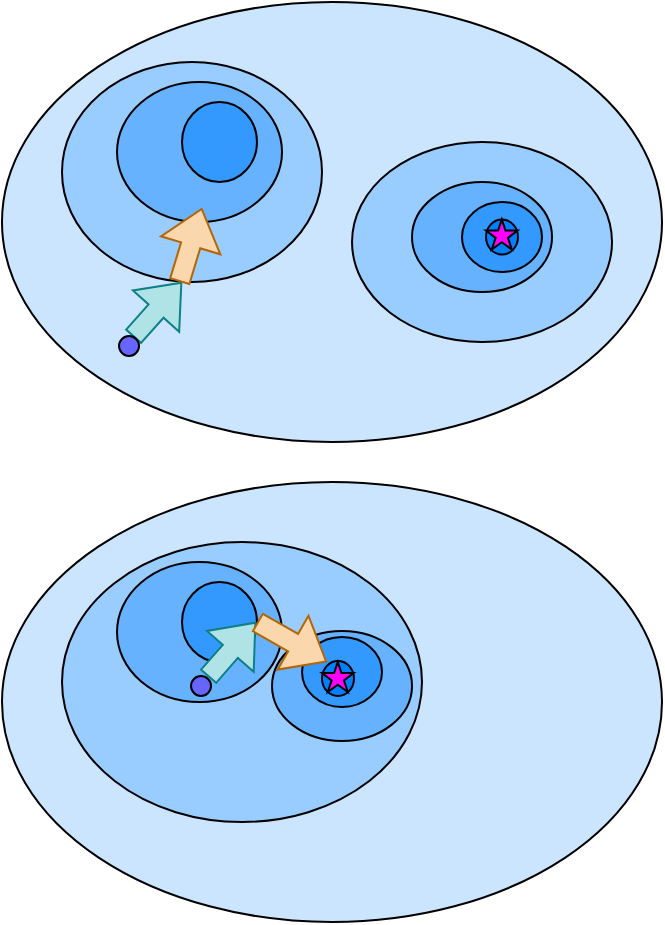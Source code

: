 <mxfile version="26.2.13">
  <diagram name="第 1 页" id="7cwRjvhEC5BrIwOgkhqA">
    <mxGraphModel dx="339" dy="209" grid="1" gridSize="10" guides="1" tooltips="1" connect="1" arrows="1" fold="1" page="1" pageScale="1" pageWidth="827" pageHeight="1169" math="0" shadow="0">
      <root>
        <mxCell id="0" />
        <mxCell id="1" parent="0" />
        <mxCell id="bgVyCXlUhRMSVjyGg1Y9-1" value="" style="ellipse;whiteSpace=wrap;html=1;fillColor=#CCE5FF;strokeColor=#000000;" parent="1" vertex="1">
          <mxGeometry x="130" y="100" width="330" height="220" as="geometry" />
        </mxCell>
        <mxCell id="bgVyCXlUhRMSVjyGg1Y9-2" value="" style="ellipse;whiteSpace=wrap;html=1;fillColor=#99CCFF;strokeColor=#000000;" parent="1" vertex="1">
          <mxGeometry x="160" y="130" width="130" height="110" as="geometry" />
        </mxCell>
        <mxCell id="bgVyCXlUhRMSVjyGg1Y9-3" value="" style="ellipse;whiteSpace=wrap;html=1;fillColor=#66B2FF;" parent="1" vertex="1">
          <mxGeometry x="187.51" y="140" width="82.49" height="70" as="geometry" />
        </mxCell>
        <mxCell id="bgVyCXlUhRMSVjyGg1Y9-4" value="" style="ellipse;whiteSpace=wrap;html=1;fillColor=#99CCFF;" parent="1" vertex="1">
          <mxGeometry x="305.01" y="170" width="130" height="100" as="geometry" />
        </mxCell>
        <mxCell id="bgVyCXlUhRMSVjyGg1Y9-6" value="" style="ellipse;whiteSpace=wrap;html=1;fillColor=#66B2FF;" parent="1" vertex="1">
          <mxGeometry x="335.01" y="190" width="70" height="55" as="geometry" />
        </mxCell>
        <mxCell id="bgVyCXlUhRMSVjyGg1Y9-5" value="" style="ellipse;whiteSpace=wrap;html=1;fillColor=#3399FF;" parent="1" vertex="1">
          <mxGeometry x="360" y="200" width="40" height="35" as="geometry" />
        </mxCell>
        <mxCell id="bgVyCXlUhRMSVjyGg1Y9-7" value="" style="ellipse;whiteSpace=wrap;html=1;fillColor=#3399FF;" parent="1" vertex="1">
          <mxGeometry x="220" y="150" width="37.49" height="40" as="geometry" />
        </mxCell>
        <mxCell id="bgVyCXlUhRMSVjyGg1Y9-8" value="" style="ellipse;whiteSpace=wrap;html=1;fillColor=#007FFF;" parent="1" vertex="1">
          <mxGeometry x="372" y="208.75" width="16" height="17.5" as="geometry" />
        </mxCell>
        <mxCell id="bgVyCXlUhRMSVjyGg1Y9-9" value="" style="verticalLabelPosition=bottom;verticalAlign=top;html=1;shape=mxgraph.basic.star;fillColor=#FF00FF;strokeColor=#000000;" parent="1" vertex="1">
          <mxGeometry x="372" y="208.75" width="15.79" height="15" as="geometry" />
        </mxCell>
        <mxCell id="bgVyCXlUhRMSVjyGg1Y9-10" value="" style="shape=flexArrow;endArrow=classic;html=1;rounded=0;fillColor=#b0e3e6;strokeColor=#0e8088;" parent="1" edge="1">
          <mxGeometry width="50" height="50" relative="1" as="geometry">
            <mxPoint x="195.48" y="267.5" as="sourcePoint" />
            <mxPoint x="220" y="240" as="targetPoint" />
          </mxGeometry>
        </mxCell>
        <mxCell id="KPJM7rjXQYogpI7YEmVX-5" value="" style="shape=flexArrow;endArrow=classic;html=1;rounded=0;fillColor=#fad7ac;strokeColor=#b46504;" edge="1" parent="1">
          <mxGeometry width="50" height="50" relative="1" as="geometry">
            <mxPoint x="218.77" y="240" as="sourcePoint" />
            <mxPoint x="230" y="203" as="targetPoint" />
          </mxGeometry>
        </mxCell>
        <mxCell id="KPJM7rjXQYogpI7YEmVX-8" value="" style="ellipse;whiteSpace=wrap;html=1;aspect=fixed;fillColor=#6666FF;" vertex="1" parent="1">
          <mxGeometry x="188.51" y="267" width="10" height="10" as="geometry" />
        </mxCell>
        <mxCell id="KPJM7rjXQYogpI7YEmVX-11" value="" style="ellipse;whiteSpace=wrap;html=1;fillColor=#CCE5FF;strokeColor=#000000;" vertex="1" parent="1">
          <mxGeometry x="130" y="340" width="330" height="220" as="geometry" />
        </mxCell>
        <mxCell id="KPJM7rjXQYogpI7YEmVX-12" value="" style="ellipse;whiteSpace=wrap;html=1;fillColor=#99CCFF;strokeColor=#000000;" vertex="1" parent="1">
          <mxGeometry x="160" y="370" width="180" height="140" as="geometry" />
        </mxCell>
        <mxCell id="KPJM7rjXQYogpI7YEmVX-13" value="" style="ellipse;whiteSpace=wrap;html=1;fillColor=#66B2FF;" vertex="1" parent="1">
          <mxGeometry x="187.51" y="380" width="82.49" height="70" as="geometry" />
        </mxCell>
        <mxCell id="KPJM7rjXQYogpI7YEmVX-15" value="" style="ellipse;whiteSpace=wrap;html=1;fillColor=#66B2FF;" vertex="1" parent="1">
          <mxGeometry x="265.01" y="414.5" width="70" height="55" as="geometry" />
        </mxCell>
        <mxCell id="KPJM7rjXQYogpI7YEmVX-16" value="" style="ellipse;whiteSpace=wrap;html=1;fillColor=#3399FF;" vertex="1" parent="1">
          <mxGeometry x="280.01" y="417.5" width="40" height="35" as="geometry" />
        </mxCell>
        <mxCell id="KPJM7rjXQYogpI7YEmVX-17" value="" style="ellipse;whiteSpace=wrap;html=1;fillColor=#3399FF;" vertex="1" parent="1">
          <mxGeometry x="220" y="390" width="37.49" height="40" as="geometry" />
        </mxCell>
        <mxCell id="KPJM7rjXQYogpI7YEmVX-18" value="" style="ellipse;whiteSpace=wrap;html=1;fillColor=#007FFF;" vertex="1" parent="1">
          <mxGeometry x="290" y="429.5" width="16" height="17.5" as="geometry" />
        </mxCell>
        <mxCell id="KPJM7rjXQYogpI7YEmVX-19" value="" style="verticalLabelPosition=bottom;verticalAlign=top;html=1;shape=mxgraph.basic.star;fillColor=#FF00FF;strokeColor=#000000;" vertex="1" parent="1">
          <mxGeometry x="290" y="430" width="15.79" height="15" as="geometry" />
        </mxCell>
        <mxCell id="KPJM7rjXQYogpI7YEmVX-20" value="" style="shape=flexArrow;endArrow=classic;html=1;rounded=0;fillColor=#b0e3e6;strokeColor=#0e8088;" edge="1" parent="1">
          <mxGeometry width="50" height="50" relative="1" as="geometry">
            <mxPoint x="232.97" y="437.5" as="sourcePoint" />
            <mxPoint x="257" y="410" as="targetPoint" />
          </mxGeometry>
        </mxCell>
        <mxCell id="KPJM7rjXQYogpI7YEmVX-21" value="" style="shape=flexArrow;endArrow=classic;html=1;rounded=0;fillColor=#fad7ac;strokeColor=#b46504;" edge="1" parent="1">
          <mxGeometry width="50" height="50" relative="1" as="geometry">
            <mxPoint x="257.49" y="410" as="sourcePoint" />
            <mxPoint x="292.48" y="430" as="targetPoint" />
          </mxGeometry>
        </mxCell>
        <mxCell id="KPJM7rjXQYogpI7YEmVX-22" value="" style="ellipse;whiteSpace=wrap;html=1;aspect=fixed;fillColor=#6666FF;" vertex="1" parent="1">
          <mxGeometry x="224.51" y="437" width="10" height="10" as="geometry" />
        </mxCell>
      </root>
    </mxGraphModel>
  </diagram>
</mxfile>
